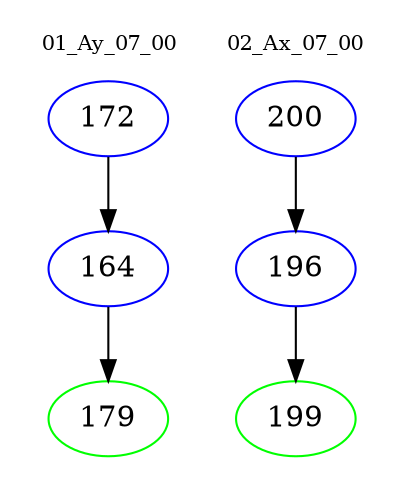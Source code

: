 digraph{
subgraph cluster_0 {
color = white
label = "01_Ay_07_00";
fontsize=10;
T0_172 [label="172", color="blue"]
T0_172 -> T0_164 [color="black"]
T0_164 [label="164", color="blue"]
T0_164 -> T0_179 [color="black"]
T0_179 [label="179", color="green"]
}
subgraph cluster_1 {
color = white
label = "02_Ax_07_00";
fontsize=10;
T1_200 [label="200", color="blue"]
T1_200 -> T1_196 [color="black"]
T1_196 [label="196", color="blue"]
T1_196 -> T1_199 [color="black"]
T1_199 [label="199", color="green"]
}
}
